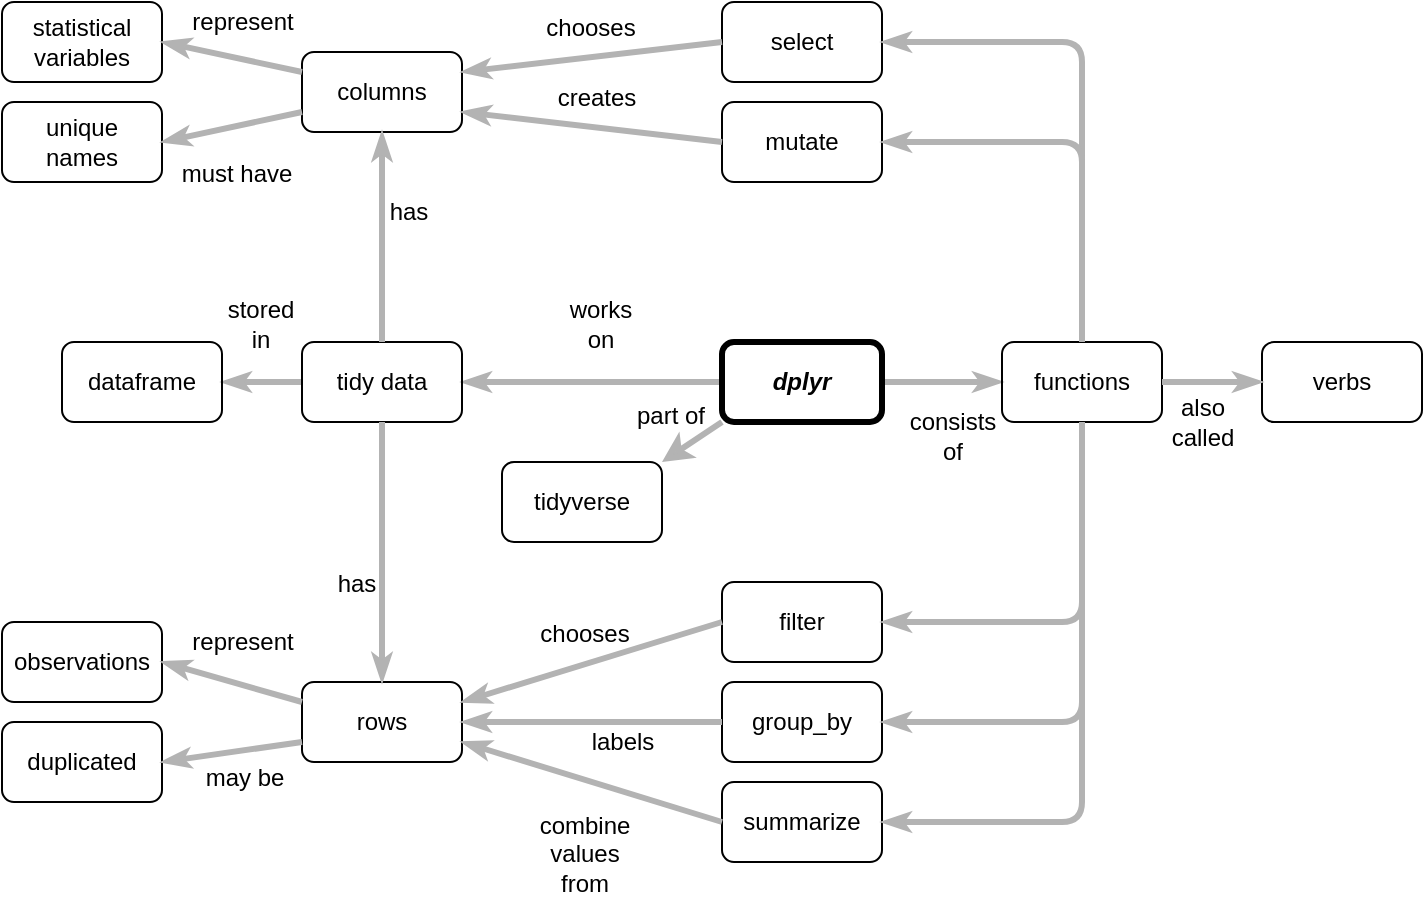 <mxfile version="13.6.2" type="device"><diagram name="Page-1" id="42789a77-a242-8287-6e28-9cd8cfd52e62"><mxGraphModel dx="946" dy="796" grid="1" gridSize="10" guides="1" tooltips="1" connect="1" arrows="1" fold="1" page="1" pageScale="1" pageWidth="1100" pageHeight="850" background="#ffffff" math="0" shadow="0"><root><mxCell id="0"/><mxCell id="1" parent="0"/><mxCell id="1ea317790d2ca983-21" value="consists&lt;br&gt;of" style="edgeStyle=none;rounded=1;html=1;labelBackgroundColor=none;startArrow=none;startFill=0;startSize=5;endArrow=classicThin;endFill=1;endSize=5;jettySize=auto;orthogonalLoop=1;strokeColor=#B3B3B3;strokeWidth=3;fontFamily=Helvetica;fontSize=12;exitX=1;exitY=0.5;exitDx=0;exitDy=0;entryX=0;entryY=0.5;entryDx=0;entryDy=0;verticalAlign=middle;" parent="1" source="Q8fEgzgGfGvltEnc6YPg-16" target="Q8fEgzgGfGvltEnc6YPg-14" edge="1"><mxGeometry x="0.143" y="-28" relative="1" as="geometry"><mxPoint y="-1" as="offset"/></mxGeometry></mxCell><mxCell id="Q8fEgzgGfGvltEnc6YPg-3" value="stored&lt;br&gt;in" style="edgeStyle=none;rounded=1;html=1;labelBackgroundColor=none;startArrow=none;startFill=0;startSize=5;endArrow=classicThin;endFill=1;endSize=5;jettySize=auto;orthogonalLoop=1;strokeColor=#B3B3B3;strokeWidth=3;fontFamily=Helvetica;fontSize=12;entryX=1;entryY=0.5;entryDx=0;entryDy=0;verticalAlign=middle;exitX=0;exitY=0.5;exitDx=0;exitDy=0;" parent="1" source="Q8fEgzgGfGvltEnc6YPg-15" target="Q8fEgzgGfGvltEnc6YPg-12" edge="1"><mxGeometry x="0.061" y="-29" relative="1" as="geometry"><mxPoint x="160" y="160" as="sourcePoint"/><mxPoint x="322.111" y="196.137" as="targetPoint"/><mxPoint as="offset"/></mxGeometry></mxCell><mxCell id="Q8fEgzgGfGvltEnc6YPg-4" value="works&lt;br&gt;on" style="edgeStyle=none;rounded=1;html=1;labelBackgroundColor=none;startArrow=none;startFill=0;startSize=5;endArrow=classicThin;endFill=1;endSize=5;jettySize=auto;orthogonalLoop=1;strokeColor=#B3B3B3;strokeWidth=3;fontFamily=Helvetica;fontSize=12;exitX=0;exitY=0.5;exitDx=0;exitDy=0;entryX=1;entryY=0.5;entryDx=0;entryDy=0;verticalAlign=middle;" parent="1" source="Q8fEgzgGfGvltEnc6YPg-16" target="Q8fEgzgGfGvltEnc6YPg-15" edge="1"><mxGeometry x="-0.061" y="-29" relative="1" as="geometry"><mxPoint x="507.5" y="215" as="sourcePoint"/><mxPoint x="335" y="215" as="targetPoint"/><mxPoint as="offset"/></mxGeometry></mxCell><mxCell id="Q8fEgzgGfGvltEnc6YPg-12" value="dataframe" style="rounded=1;whiteSpace=wrap;html=1;fontSize=12;fontFamily=Helvetica;fillColor=none;" parent="1" vertex="1"><mxGeometry x="70" y="210" width="80" height="40" as="geometry"/></mxCell><mxCell id="Q8fEgzgGfGvltEnc6YPg-13" style="edgeStyle=orthogonalEdgeStyle;rounded=0;orthogonalLoop=1;jettySize=auto;html=1;exitX=0.5;exitY=1;exitDx=0;exitDy=0;strokeWidth=3;fontSize=12;fontFamily=Helvetica;" parent="1" source="Q8fEgzgGfGvltEnc6YPg-12" target="Q8fEgzgGfGvltEnc6YPg-12" edge="1"><mxGeometry relative="1" as="geometry"/></mxCell><mxCell id="Q8fEgzgGfGvltEnc6YPg-14" value="functions" style="rounded=1;whiteSpace=wrap;html=1;fontSize=12;fontFamily=Helvetica;fillColor=none;" parent="1" vertex="1"><mxGeometry x="540" y="210" width="80" height="40" as="geometry"/></mxCell><mxCell id="Q8fEgzgGfGvltEnc6YPg-15" value="tidy data" style="rounded=1;whiteSpace=wrap;html=1;fontSize=12;fontFamily=Helvetica;fillColor=none;" parent="1" vertex="1"><mxGeometry x="190" y="210" width="80" height="40" as="geometry"/></mxCell><mxCell id="Q8fEgzgGfGvltEnc6YPg-16" value="&lt;b style=&quot;font-size: 12px&quot;&gt;&lt;i style=&quot;font-size: 12px&quot;&gt;dplyr&lt;/i&gt;&lt;/b&gt;" style="rounded=1;whiteSpace=wrap;html=1;strokeWidth=3;fontSize=12;fontFamily=Helvetica;fillColor=none;" parent="1" vertex="1"><mxGeometry x="400" y="210" width="80" height="40" as="geometry"/></mxCell><mxCell id="Q8fEgzgGfGvltEnc6YPg-26" value="tidyverse" style="rounded=1;whiteSpace=wrap;html=1;fontSize=12;fontFamily=Helvetica;fillColor=none;" parent="1" vertex="1"><mxGeometry x="290" y="270" width="80" height="40" as="geometry"/></mxCell><mxCell id="Q8fEgzgGfGvltEnc6YPg-27" value="part of" style="endArrow=classic;html=1;strokeWidth=3;strokeColor=#B3B3B3;verticalAlign=middle;fontSize=12;labelBackgroundColor=none;fontFamily=Helvetica;exitX=0;exitY=1;exitDx=0;exitDy=0;entryX=1;entryY=0;entryDx=0;entryDy=0;" parent="1" source="Q8fEgzgGfGvltEnc6YPg-16" target="Q8fEgzgGfGvltEnc6YPg-26" edge="1"><mxGeometry x="0.103" y="-17" width="50" height="50" relative="1" as="geometry"><mxPoint x="450" y="260" as="sourcePoint"/><mxPoint x="440" y="300" as="targetPoint"/><Array as="points"/><mxPoint as="offset"/></mxGeometry></mxCell><mxCell id="p9VR867jKKyQV5M-uLFH-1" value="columns" style="rounded=1;whiteSpace=wrap;html=1;fontSize=12;fontFamily=Helvetica;fillColor=none;" vertex="1" parent="1"><mxGeometry x="190" y="65" width="80" height="40" as="geometry"/></mxCell><mxCell id="p9VR867jKKyQV5M-uLFH-2" value="rows" style="rounded=1;whiteSpace=wrap;html=1;fontSize=12;fontFamily=Helvetica;fillColor=none;" vertex="1" parent="1"><mxGeometry x="190" y="380" width="80" height="40" as="geometry"/></mxCell><mxCell id="p9VR867jKKyQV5M-uLFH-3" value="has" style="edgeStyle=none;rounded=1;html=1;labelBackgroundColor=none;startArrow=none;startFill=0;startSize=5;endArrow=classicThin;endFill=1;endSize=5;jettySize=auto;orthogonalLoop=1;strokeColor=#B3B3B3;strokeWidth=3;fontFamily=Helvetica;fontSize=12;entryX=0.5;entryY=1;entryDx=0;entryDy=0;verticalAlign=middle;exitX=0.5;exitY=0;exitDx=0;exitDy=0;" edge="1" parent="1" source="Q8fEgzgGfGvltEnc6YPg-15" target="p9VR867jKKyQV5M-uLFH-1"><mxGeometry x="0.241" y="-13" relative="1" as="geometry"><mxPoint x="270" y="170" as="sourcePoint"/><mxPoint x="200" y="260" as="targetPoint"/><mxPoint as="offset"/></mxGeometry></mxCell><mxCell id="p9VR867jKKyQV5M-uLFH-4" value="has" style="edgeStyle=none;rounded=1;html=1;labelBackgroundColor=none;startArrow=none;startFill=0;startSize=5;endArrow=classicThin;endFill=1;endSize=5;jettySize=auto;orthogonalLoop=1;strokeColor=#B3B3B3;strokeWidth=3;fontFamily=Helvetica;fontSize=12;entryX=0.5;entryY=0;entryDx=0;entryDy=0;verticalAlign=middle;exitX=0.5;exitY=1;exitDx=0;exitDy=0;" edge="1" parent="1" source="Q8fEgzgGfGvltEnc6YPg-15" target="p9VR867jKKyQV5M-uLFH-2"><mxGeometry x="0.241" y="-13" relative="1" as="geometry"><mxPoint x="130" y="420" as="sourcePoint"/><mxPoint x="127.04" y="334" as="targetPoint"/><mxPoint as="offset"/></mxGeometry></mxCell><mxCell id="p9VR867jKKyQV5M-uLFH-5" value="observations" style="rounded=1;whiteSpace=wrap;html=1;fontSize=12;fontFamily=Helvetica;fillColor=none;" vertex="1" parent="1"><mxGeometry x="40" y="350" width="80" height="40" as="geometry"/></mxCell><mxCell id="p9VR867jKKyQV5M-uLFH-6" value="duplicated" style="rounded=1;whiteSpace=wrap;html=1;fontSize=12;fontFamily=Helvetica;fillColor=none;" vertex="1" parent="1"><mxGeometry x="40" y="400" width="80" height="40" as="geometry"/></mxCell><mxCell id="p9VR867jKKyQV5M-uLFH-7" value="represent" style="edgeStyle=none;rounded=1;html=1;labelBackgroundColor=none;startArrow=none;startFill=0;startSize=5;endArrow=classicThin;endFill=1;endSize=5;jettySize=auto;orthogonalLoop=1;strokeColor=#B3B3B3;strokeWidth=3;fontFamily=Helvetica;fontSize=12;entryX=1;entryY=0.5;entryDx=0;entryDy=0;verticalAlign=middle;exitX=0;exitY=0.25;exitDx=0;exitDy=0;" edge="1" parent="1" source="p9VR867jKKyQV5M-uLFH-2" target="p9VR867jKKyQV5M-uLFH-5"><mxGeometry x="0.019" y="-21" relative="1" as="geometry"><mxPoint x="250" as="sourcePoint"/><mxPoint x="270" y="35" as="targetPoint"/><mxPoint as="offset"/></mxGeometry></mxCell><mxCell id="p9VR867jKKyQV5M-uLFH-8" value="may be" style="edgeStyle=none;rounded=1;html=1;labelBackgroundColor=none;startArrow=none;startFill=0;startSize=5;endArrow=classicThin;endFill=1;endSize=5;jettySize=auto;orthogonalLoop=1;strokeColor=#B3B3B3;strokeWidth=3;fontFamily=Helvetica;fontSize=12;entryX=1;entryY=0.5;entryDx=0;entryDy=0;verticalAlign=middle;exitX=0;exitY=0.75;exitDx=0;exitDy=0;" edge="1" parent="1" source="p9VR867jKKyQV5M-uLFH-2" target="p9VR867jKKyQV5M-uLFH-6"><mxGeometry x="-0.115" y="14" relative="1" as="geometry"><mxPoint x="270" y="75" as="sourcePoint"/><mxPoint x="240" y="130" as="targetPoint"/><mxPoint as="offset"/></mxGeometry></mxCell><mxCell id="p9VR867jKKyQV5M-uLFH-9" value="statistical&lt;br&gt;variables" style="rounded=1;whiteSpace=wrap;html=1;fontSize=12;fontFamily=Helvetica;fillColor=none;" vertex="1" parent="1"><mxGeometry x="40" y="40" width="80" height="40" as="geometry"/></mxCell><mxCell id="p9VR867jKKyQV5M-uLFH-10" value="unique&lt;br&gt;names" style="rounded=1;whiteSpace=wrap;html=1;fontSize=12;fontFamily=Helvetica;fillColor=none;" vertex="1" parent="1"><mxGeometry x="40" y="90" width="80" height="40" as="geometry"/></mxCell><mxCell id="p9VR867jKKyQV5M-uLFH-11" value="represent" style="edgeStyle=none;rounded=1;html=1;labelBackgroundColor=none;startArrow=none;startFill=0;startSize=5;endArrow=classicThin;endFill=1;endSize=5;jettySize=auto;orthogonalLoop=1;strokeColor=#B3B3B3;strokeWidth=3;fontFamily=Helvetica;fontSize=12;entryX=1;entryY=0.5;entryDx=0;entryDy=0;verticalAlign=middle;exitX=0;exitY=0.25;exitDx=0;exitDy=0;" edge="1" parent="1" source="p9VR867jKKyQV5M-uLFH-1" target="p9VR867jKKyQV5M-uLFH-9"><mxGeometry x="-0.034" y="-18" relative="1" as="geometry"><mxPoint x="180" y="300" as="sourcePoint"/><mxPoint x="17.04" y="344" as="targetPoint"/><mxPoint as="offset"/></mxGeometry></mxCell><mxCell id="p9VR867jKKyQV5M-uLFH-12" value="must have" style="edgeStyle=none;rounded=1;html=1;labelBackgroundColor=none;startArrow=none;startFill=0;startSize=5;endArrow=classicThin;endFill=1;endSize=5;jettySize=auto;orthogonalLoop=1;strokeColor=#B3B3B3;strokeWidth=3;fontFamily=Helvetica;fontSize=12;entryX=1;entryY=0.5;entryDx=0;entryDy=0;verticalAlign=middle;exitX=0;exitY=0.75;exitDx=0;exitDy=0;" edge="1" parent="1" source="p9VR867jKKyQV5M-uLFH-1" target="p9VR867jKKyQV5M-uLFH-10"><mxGeometry x="0.077" y="23" relative="1" as="geometry"><mxPoint x="-10" y="385" as="sourcePoint"/><mxPoint x="-100" y="410" as="targetPoint"/><mxPoint as="offset"/></mxGeometry></mxCell><mxCell id="p9VR867jKKyQV5M-uLFH-13" value="verbs" style="rounded=1;whiteSpace=wrap;html=1;fontSize=12;fontFamily=Helvetica;fillColor=none;" vertex="1" parent="1"><mxGeometry x="670" y="210" width="80" height="40" as="geometry"/></mxCell><mxCell id="p9VR867jKKyQV5M-uLFH-14" value="also&lt;br&gt;called" style="edgeStyle=none;rounded=1;html=1;labelBackgroundColor=none;startArrow=none;startFill=0;startSize=5;endArrow=classicThin;endFill=1;endSize=5;jettySize=auto;orthogonalLoop=1;strokeColor=#B3B3B3;strokeWidth=3;fontFamily=Helvetica;fontSize=12;exitX=1;exitY=0.5;exitDx=0;exitDy=0;entryX=0;entryY=0.5;entryDx=0;entryDy=0;verticalAlign=middle;" edge="1" parent="1" source="Q8fEgzgGfGvltEnc6YPg-14" target="p9VR867jKKyQV5M-uLFH-13"><mxGeometry x="-0.2" y="-20" relative="1" as="geometry"><mxPoint as="offset"/><mxPoint x="380" y="300" as="sourcePoint"/><mxPoint x="560" y="430" as="targetPoint"/></mxGeometry></mxCell><mxCell id="p9VR867jKKyQV5M-uLFH-15" value="select" style="rounded=1;whiteSpace=wrap;html=1;fontSize=12;fontFamily=Helvetica;fillColor=none;" vertex="1" parent="1"><mxGeometry x="400" y="40" width="80" height="40" as="geometry"/></mxCell><mxCell id="p9VR867jKKyQV5M-uLFH-16" value="mutate" style="rounded=1;whiteSpace=wrap;html=1;fontSize=12;fontFamily=Helvetica;fillColor=none;" vertex="1" parent="1"><mxGeometry x="400" y="90" width="80" height="40" as="geometry"/></mxCell><mxCell id="p9VR867jKKyQV5M-uLFH-17" value="filter" style="rounded=1;whiteSpace=wrap;html=1;fontSize=12;fontFamily=Helvetica;fillColor=none;" vertex="1" parent="1"><mxGeometry x="400" y="330" width="80" height="40" as="geometry"/></mxCell><mxCell id="p9VR867jKKyQV5M-uLFH-18" value="group_by" style="rounded=1;whiteSpace=wrap;html=1;fontSize=12;fontFamily=Helvetica;fillColor=none;" vertex="1" parent="1"><mxGeometry x="400" y="380" width="80" height="40" as="geometry"/></mxCell><mxCell id="p9VR867jKKyQV5M-uLFH-19" value="summarize" style="rounded=1;whiteSpace=wrap;html=1;fontSize=12;fontFamily=Helvetica;fillColor=none;" vertex="1" parent="1"><mxGeometry x="400" y="430" width="80" height="40" as="geometry"/></mxCell><mxCell id="p9VR867jKKyQV5M-uLFH-21" value="" style="edgeStyle=none;rounded=1;html=1;labelBackgroundColor=none;startArrow=none;startFill=0;startSize=5;endArrow=classicThin;endFill=1;endSize=5;jettySize=auto;orthogonalLoop=1;strokeColor=#B3B3B3;strokeWidth=3;fontFamily=Helvetica;fontSize=12;exitX=0.5;exitY=0;exitDx=0;exitDy=0;entryX=1;entryY=0.5;entryDx=0;entryDy=0;verticalAlign=middle;" edge="1" parent="1" source="Q8fEgzgGfGvltEnc6YPg-14" target="p9VR867jKKyQV5M-uLFH-15"><mxGeometry x="0.143" y="-28" relative="1" as="geometry"><mxPoint y="-1" as="offset"/><mxPoint x="580" y="430" as="sourcePoint"/><mxPoint x="660" y="345" as="targetPoint"/><Array as="points"><mxPoint x="580" y="60"/></Array></mxGeometry></mxCell><mxCell id="p9VR867jKKyQV5M-uLFH-22" value="" style="edgeStyle=none;rounded=1;html=1;labelBackgroundColor=none;startArrow=none;startFill=0;startSize=5;endArrow=classicThin;endFill=1;endSize=5;jettySize=auto;orthogonalLoop=1;strokeColor=#B3B3B3;strokeWidth=3;fontFamily=Helvetica;fontSize=12;entryX=1;entryY=0.5;entryDx=0;entryDy=0;verticalAlign=middle;exitX=0.5;exitY=0;exitDx=0;exitDy=0;" edge="1" parent="1" source="Q8fEgzgGfGvltEnc6YPg-14" target="p9VR867jKKyQV5M-uLFH-16"><mxGeometry x="0.143" y="-28" relative="1" as="geometry"><mxPoint y="-1" as="offset"/><mxPoint x="530" y="460" as="sourcePoint"/><mxPoint x="460" y="530" as="targetPoint"/><Array as="points"><mxPoint x="580" y="110"/></Array></mxGeometry></mxCell><mxCell id="p9VR867jKKyQV5M-uLFH-23" value="" style="edgeStyle=none;rounded=1;html=1;labelBackgroundColor=none;startArrow=none;startFill=0;startSize=5;endArrow=classicThin;endFill=1;endSize=5;jettySize=auto;orthogonalLoop=1;strokeColor=#B3B3B3;strokeWidth=3;fontFamily=Helvetica;fontSize=12;entryX=1;entryY=0.5;entryDx=0;entryDy=0;verticalAlign=middle;exitX=0.5;exitY=1;exitDx=0;exitDy=0;" edge="1" parent="1" source="Q8fEgzgGfGvltEnc6YPg-14" target="p9VR867jKKyQV5M-uLFH-17"><mxGeometry x="0.143" y="-28" relative="1" as="geometry"><mxPoint y="-1" as="offset"/><mxPoint x="540" y="470" as="sourcePoint"/><mxPoint x="470" y="540" as="targetPoint"/><Array as="points"><mxPoint x="580" y="350"/></Array></mxGeometry></mxCell><mxCell id="p9VR867jKKyQV5M-uLFH-24" value="" style="edgeStyle=none;rounded=1;html=1;labelBackgroundColor=none;startArrow=none;startFill=0;startSize=5;endArrow=classicThin;endFill=1;endSize=5;jettySize=auto;orthogonalLoop=1;strokeColor=#B3B3B3;strokeWidth=3;fontFamily=Helvetica;fontSize=12;entryX=1;entryY=0.5;entryDx=0;entryDy=0;verticalAlign=middle;exitX=0.5;exitY=1;exitDx=0;exitDy=0;" edge="1" parent="1" source="Q8fEgzgGfGvltEnc6YPg-14" target="p9VR867jKKyQV5M-uLFH-18"><mxGeometry x="0.143" y="-28" relative="1" as="geometry"><mxPoint y="-1" as="offset"/><mxPoint x="540" y="470" as="sourcePoint"/><mxPoint x="480" y="550" as="targetPoint"/><Array as="points"><mxPoint x="580" y="400"/></Array></mxGeometry></mxCell><mxCell id="p9VR867jKKyQV5M-uLFH-25" value="" style="edgeStyle=none;rounded=1;html=1;labelBackgroundColor=none;startArrow=none;startFill=0;startSize=5;endArrow=classicThin;endFill=1;endSize=5;jettySize=auto;orthogonalLoop=1;strokeColor=#B3B3B3;strokeWidth=3;fontFamily=Helvetica;fontSize=12;entryX=1;entryY=0.5;entryDx=0;entryDy=0;verticalAlign=middle;exitX=0.5;exitY=1;exitDx=0;exitDy=0;" edge="1" parent="1" source="Q8fEgzgGfGvltEnc6YPg-14" target="p9VR867jKKyQV5M-uLFH-19"><mxGeometry x="0.143" y="-28" relative="1" as="geometry"><mxPoint y="-1" as="offset"/><mxPoint x="540" y="470" as="sourcePoint"/><mxPoint x="490" y="560" as="targetPoint"/><Array as="points"><mxPoint x="580" y="450"/></Array></mxGeometry></mxCell><mxCell id="p9VR867jKKyQV5M-uLFH-26" value="chooses" style="edgeStyle=none;rounded=1;html=1;labelBackgroundColor=none;startArrow=none;startFill=0;startSize=5;endArrow=classicThin;endFill=1;endSize=5;jettySize=auto;orthogonalLoop=1;strokeColor=#B3B3B3;strokeWidth=3;fontFamily=Helvetica;fontSize=12;entryX=1;entryY=0.25;entryDx=0;entryDy=0;verticalAlign=middle;exitX=0;exitY=0.5;exitDx=0;exitDy=0;" edge="1" parent="1" source="p9VR867jKKyQV5M-uLFH-15" target="p9VR867jKKyQV5M-uLFH-1"><mxGeometry x="-0.007" y="-15" relative="1" as="geometry"><mxPoint x="240" y="375" as="sourcePoint"/><mxPoint x="210" y="430" as="targetPoint"/><mxPoint as="offset"/></mxGeometry></mxCell><mxCell id="p9VR867jKKyQV5M-uLFH-27" value="creates" style="edgeStyle=none;rounded=1;html=1;labelBackgroundColor=none;startArrow=none;startFill=0;startSize=5;endArrow=classicThin;endFill=1;endSize=5;jettySize=auto;orthogonalLoop=1;strokeColor=#B3B3B3;strokeWidth=3;fontFamily=Helvetica;fontSize=12;entryX=1;entryY=0.75;entryDx=0;entryDy=0;verticalAlign=middle;exitX=0;exitY=0.5;exitDx=0;exitDy=0;" edge="1" parent="1" source="p9VR867jKKyQV5M-uLFH-16" target="p9VR867jKKyQV5M-uLFH-1"><mxGeometry x="-0.007" y="-15" relative="1" as="geometry"><mxPoint x="380" y="530" as="sourcePoint"/><mxPoint x="20" y="560" as="targetPoint"/><mxPoint as="offset"/></mxGeometry></mxCell><mxCell id="p9VR867jKKyQV5M-uLFH-28" value="chooses" style="edgeStyle=none;rounded=1;html=1;labelBackgroundColor=none;startArrow=none;startFill=0;startSize=5;endArrow=classicThin;endFill=1;endSize=5;jettySize=auto;orthogonalLoop=1;strokeColor=#B3B3B3;strokeWidth=3;fontFamily=Helvetica;fontSize=12;entryX=1;entryY=0.25;entryDx=0;entryDy=0;verticalAlign=middle;exitX=0;exitY=0.5;exitDx=0;exitDy=0;" edge="1" parent="1" source="p9VR867jKKyQV5M-uLFH-17" target="p9VR867jKKyQV5M-uLFH-2"><mxGeometry x="-0.007" y="-15" relative="1" as="geometry"><mxPoint x="410" y="230" as="sourcePoint"/><mxPoint x="50" y="250" as="targetPoint"/><mxPoint as="offset"/></mxGeometry></mxCell><mxCell id="p9VR867jKKyQV5M-uLFH-29" value="labels" style="edgeStyle=none;rounded=1;html=1;labelBackgroundColor=none;startArrow=none;startFill=0;startSize=5;endArrow=classicThin;endFill=1;endSize=5;jettySize=auto;orthogonalLoop=1;strokeColor=#B3B3B3;strokeWidth=3;fontFamily=Helvetica;fontSize=12;entryX=1;entryY=0.5;entryDx=0;entryDy=0;verticalAlign=middle;exitX=0;exitY=0.5;exitDx=0;exitDy=0;" edge="1" parent="1" source="p9VR867jKKyQV5M-uLFH-18" target="p9VR867jKKyQV5M-uLFH-2"><mxGeometry x="-0.231" y="10" relative="1" as="geometry"><mxPoint x="410" y="360" as="sourcePoint"/><mxPoint x="280" y="342.5" as="targetPoint"/><mxPoint as="offset"/></mxGeometry></mxCell><mxCell id="p9VR867jKKyQV5M-uLFH-30" value="combine&lt;br&gt;values&lt;br&gt;from" style="edgeStyle=none;rounded=1;html=1;labelBackgroundColor=none;startArrow=none;startFill=0;startSize=5;endArrow=classicThin;endFill=1;endSize=5;jettySize=auto;orthogonalLoop=1;strokeColor=#B3B3B3;strokeWidth=3;fontFamily=Helvetica;fontSize=12;entryX=1;entryY=0.75;entryDx=0;entryDy=0;verticalAlign=middle;exitX=0;exitY=0.5;exitDx=0;exitDy=0;" edge="1" parent="1" source="p9VR867jKKyQV5M-uLFH-19" target="p9VR867jKKyQV5M-uLFH-2"><mxGeometry x="-0.101" y="35" relative="1" as="geometry"><mxPoint x="410" y="410" as="sourcePoint"/><mxPoint x="100" y="362.5" as="targetPoint"/><mxPoint as="offset"/></mxGeometry></mxCell></root></mxGraphModel></diagram></mxfile>